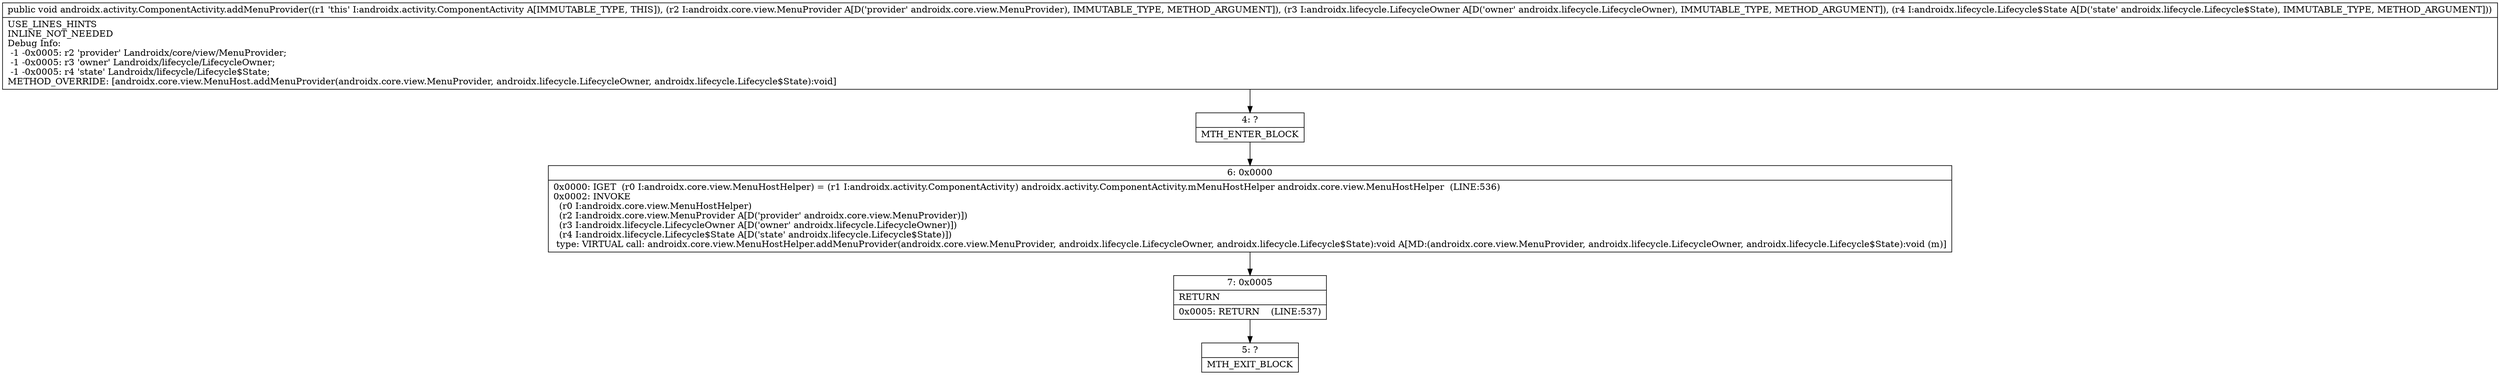 digraph "CFG forandroidx.activity.ComponentActivity.addMenuProvider(Landroidx\/core\/view\/MenuProvider;Landroidx\/lifecycle\/LifecycleOwner;Landroidx\/lifecycle\/Lifecycle$State;)V" {
Node_4 [shape=record,label="{4\:\ ?|MTH_ENTER_BLOCK\l}"];
Node_6 [shape=record,label="{6\:\ 0x0000|0x0000: IGET  (r0 I:androidx.core.view.MenuHostHelper) = (r1 I:androidx.activity.ComponentActivity) androidx.activity.ComponentActivity.mMenuHostHelper androidx.core.view.MenuHostHelper  (LINE:536)\l0x0002: INVOKE  \l  (r0 I:androidx.core.view.MenuHostHelper)\l  (r2 I:androidx.core.view.MenuProvider A[D('provider' androidx.core.view.MenuProvider)])\l  (r3 I:androidx.lifecycle.LifecycleOwner A[D('owner' androidx.lifecycle.LifecycleOwner)])\l  (r4 I:androidx.lifecycle.Lifecycle$State A[D('state' androidx.lifecycle.Lifecycle$State)])\l type: VIRTUAL call: androidx.core.view.MenuHostHelper.addMenuProvider(androidx.core.view.MenuProvider, androidx.lifecycle.LifecycleOwner, androidx.lifecycle.Lifecycle$State):void A[MD:(androidx.core.view.MenuProvider, androidx.lifecycle.LifecycleOwner, androidx.lifecycle.Lifecycle$State):void (m)]\l}"];
Node_7 [shape=record,label="{7\:\ 0x0005|RETURN\l|0x0005: RETURN    (LINE:537)\l}"];
Node_5 [shape=record,label="{5\:\ ?|MTH_EXIT_BLOCK\l}"];
MethodNode[shape=record,label="{public void androidx.activity.ComponentActivity.addMenuProvider((r1 'this' I:androidx.activity.ComponentActivity A[IMMUTABLE_TYPE, THIS]), (r2 I:androidx.core.view.MenuProvider A[D('provider' androidx.core.view.MenuProvider), IMMUTABLE_TYPE, METHOD_ARGUMENT]), (r3 I:androidx.lifecycle.LifecycleOwner A[D('owner' androidx.lifecycle.LifecycleOwner), IMMUTABLE_TYPE, METHOD_ARGUMENT]), (r4 I:androidx.lifecycle.Lifecycle$State A[D('state' androidx.lifecycle.Lifecycle$State), IMMUTABLE_TYPE, METHOD_ARGUMENT]))  | USE_LINES_HINTS\lINLINE_NOT_NEEDED\lDebug Info:\l  \-1 \-0x0005: r2 'provider' Landroidx\/core\/view\/MenuProvider;\l  \-1 \-0x0005: r3 'owner' Landroidx\/lifecycle\/LifecycleOwner;\l  \-1 \-0x0005: r4 'state' Landroidx\/lifecycle\/Lifecycle$State;\lMETHOD_OVERRIDE: [androidx.core.view.MenuHost.addMenuProvider(androidx.core.view.MenuProvider, androidx.lifecycle.LifecycleOwner, androidx.lifecycle.Lifecycle$State):void]\l}"];
MethodNode -> Node_4;Node_4 -> Node_6;
Node_6 -> Node_7;
Node_7 -> Node_5;
}

